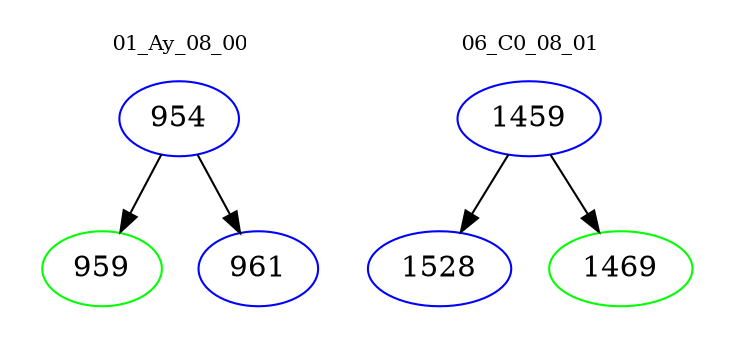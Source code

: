 digraph{
subgraph cluster_0 {
color = white
label = "01_Ay_08_00";
fontsize=10;
T0_954 [label="954", color="blue"]
T0_954 -> T0_959 [color="black"]
T0_959 [label="959", color="green"]
T0_954 -> T0_961 [color="black"]
T0_961 [label="961", color="blue"]
}
subgraph cluster_1 {
color = white
label = "06_C0_08_01";
fontsize=10;
T1_1459 [label="1459", color="blue"]
T1_1459 -> T1_1528 [color="black"]
T1_1528 [label="1528", color="blue"]
T1_1459 -> T1_1469 [color="black"]
T1_1469 [label="1469", color="green"]
}
}
